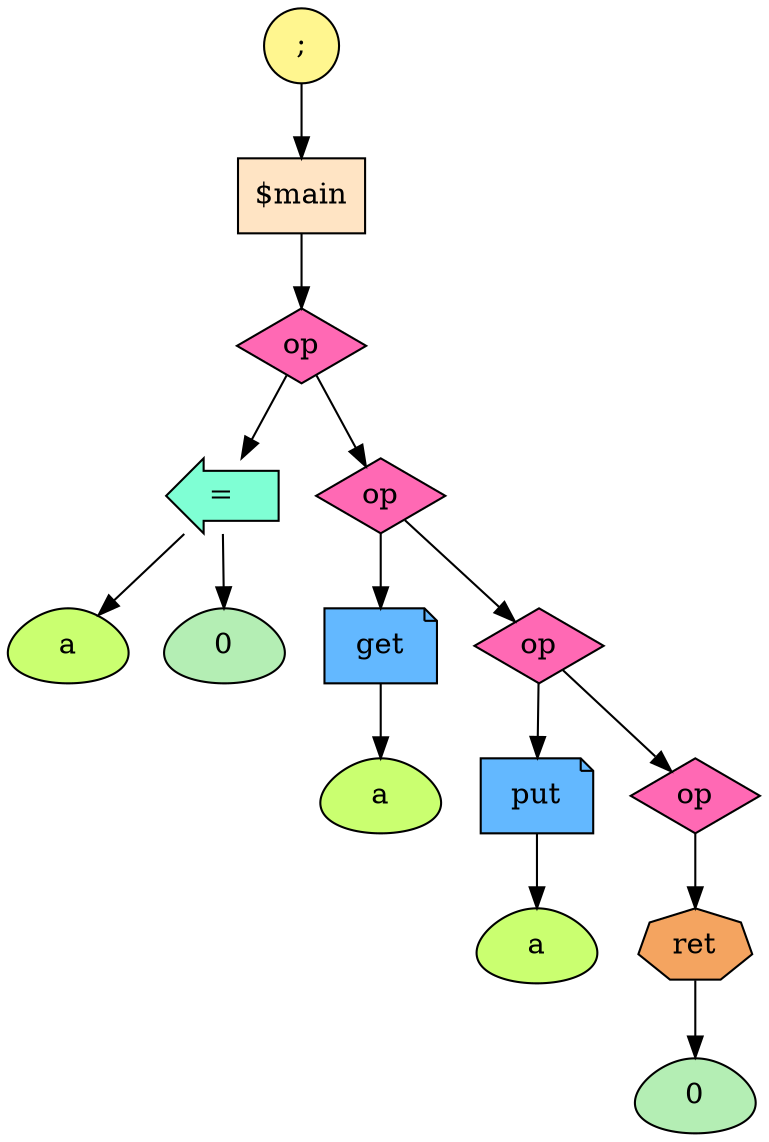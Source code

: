 digraph G {
fontsize = 50
94609332742928[label = ";", style = "filled", fillcolor = "khaki1", shape = "circle"]
94609332743056[label = "$main", style = "filled", fillcolor = "bisque", shape = "box"]
94609332742928 -> 94609332743056
94609332743056[label = "$main", style = "filled", fillcolor = "bisque", shape = "box"]
94609332743312[label = "op", style = "filled", fillcolor = "hotpink", shape = "diamond"]
94609332743056 -> 94609332743312
94609332743312[label = "op", style = "filled", fillcolor = "hotpink", shape = "diamond"]
94609332743440[label = "=", style = "filled", fillcolor = "aquamarine", shape = "larrow"]
94609332743312 -> 94609332743440
94609332743440[label = "=", style = "filled", fillcolor = "aquamarine", shape = "larrow"]
94609332743504[label = "a", style = "filled", fillcolor = "darkolivegreen1", shape = "egg"]
94609332743440 -> 94609332743504
94609332743504[label = "a", style = "filled", fillcolor = "darkolivegreen1", shape = "egg"]
94609332743440[label = "=", style = "filled", fillcolor = "aquamarine", shape = "larrow"]
94609332743760[label = "0", style = "filled", fillcolor = "darkseagreen2", shape = "egg"]
94609332743440 -> 94609332743760
94609332743760[label = "0", style = "filled", fillcolor = "darkseagreen2", shape = "egg"]
94609332743312[label = "op", style = "filled", fillcolor = "hotpink", shape = "diamond"]
94609332743888[label = "op", style = "filled", fillcolor = "hotpink", shape = "diamond"]
94609332743312 -> 94609332743888
94609332743888[label = "op", style = "filled", fillcolor = "hotpink", shape = "diamond"]
94609332744016[label = "get", style = "filled", fillcolor = "steelblue1", shape = "note"]
94609332743888 -> 94609332744016
94609332744016[label = "get", style = "filled", fillcolor = "steelblue1", shape = "note"]
94609332744144[label = "a", style = "filled", fillcolor = "darkolivegreen1", shape = "egg"]
94609332744016 -> 94609332744144
94609332744144[label = "a", style = "filled", fillcolor = "darkolivegreen1", shape = "egg"]
94609332743888[label = "op", style = "filled", fillcolor = "hotpink", shape = "diamond"]
94609332744272[label = "op", style = "filled", fillcolor = "hotpink", shape = "diamond"]
94609332743888 -> 94609332744272
94609332744272[label = "op", style = "filled", fillcolor = "hotpink", shape = "diamond"]
94609332744400[label = "put", style = "filled", fillcolor = "steelblue1", shape = "note"]
94609332744272 -> 94609332744400
94609332744400[label = "put", style = "filled", fillcolor = "steelblue1", shape = "note"]
94609332744720[label = "a", style = "filled", fillcolor = "darkolivegreen1", shape = "egg"]
94609332744400 -> 94609332744720
94609332744720[label = "a", style = "filled", fillcolor = "darkolivegreen1", shape = "egg"]
94609332744272[label = "op", style = "filled", fillcolor = "hotpink", shape = "diamond"]
94609332744848[label = "op", style = "filled", fillcolor = "hotpink", shape = "diamond"]
94609332744272 -> 94609332744848
94609332744848[label = "op", style = "filled", fillcolor = "hotpink", shape = "diamond"]
94609332744976[label = "ret", style = "filled", fillcolor = "sandybrown", shape = "septagon"]
94609332744848 -> 94609332744976
94609332744976[label = "ret", style = "filled", fillcolor = "sandybrown", shape = "septagon"]
94609332745232[label = "0", style = "filled", fillcolor = "darkseagreen2", shape = "egg"]
94609332744976 -> 94609332745232
94609332745232[label = "0", style = "filled", fillcolor = "darkseagreen2", shape = "egg"]
}